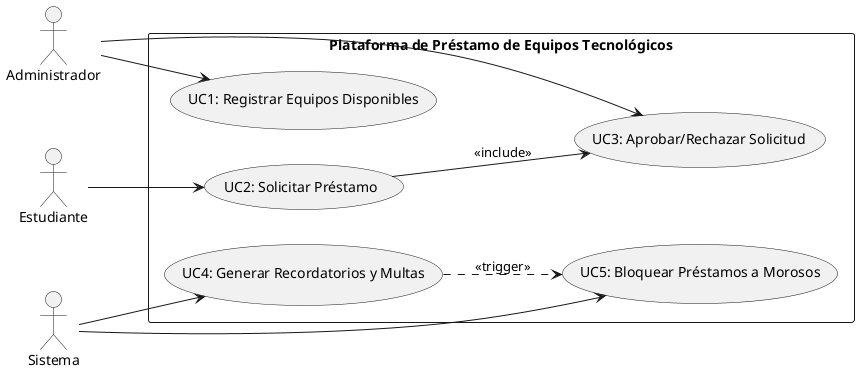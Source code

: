 @startuml prestamosEquipos
left to right direction

actor "Administrador" as admin
actor "Estudiante" as est
actor "Sistema" as sys

rectangle "Plataforma de Préstamo de Equipos Tecnológicos" {
  usecase "UC1: Registrar Equipos Disponibles" as UC1
  usecase "UC2: Solicitar Préstamo" as UC2
  usecase "UC3: Aprobar/Rechazar Solicitud" as UC3
  usecase "UC4: Generar Recordatorios y Multas" as UC4
  usecase "UC5: Bloquear Préstamos a Morosos" as UC5
}

admin --> UC1
est --> UC2
admin --> UC3
sys --> UC4
sys --> UC5

UC2 --> UC3 : <<include>>
UC4 ..> UC5 : <<trigger>>

@enduml

